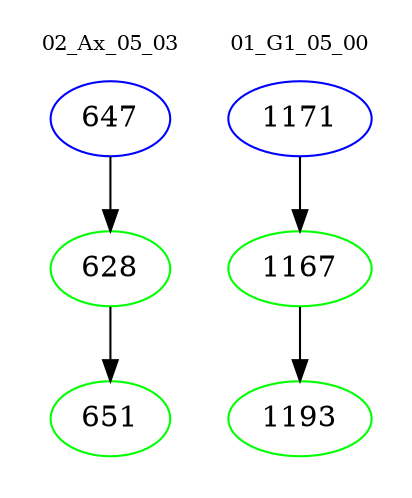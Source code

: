digraph{
subgraph cluster_0 {
color = white
label = "02_Ax_05_03";
fontsize=10;
T0_647 [label="647", color="blue"]
T0_647 -> T0_628 [color="black"]
T0_628 [label="628", color="green"]
T0_628 -> T0_651 [color="black"]
T0_651 [label="651", color="green"]
}
subgraph cluster_1 {
color = white
label = "01_G1_05_00";
fontsize=10;
T1_1171 [label="1171", color="blue"]
T1_1171 -> T1_1167 [color="black"]
T1_1167 [label="1167", color="green"]
T1_1167 -> T1_1193 [color="black"]
T1_1193 [label="1193", color="green"]
}
}
